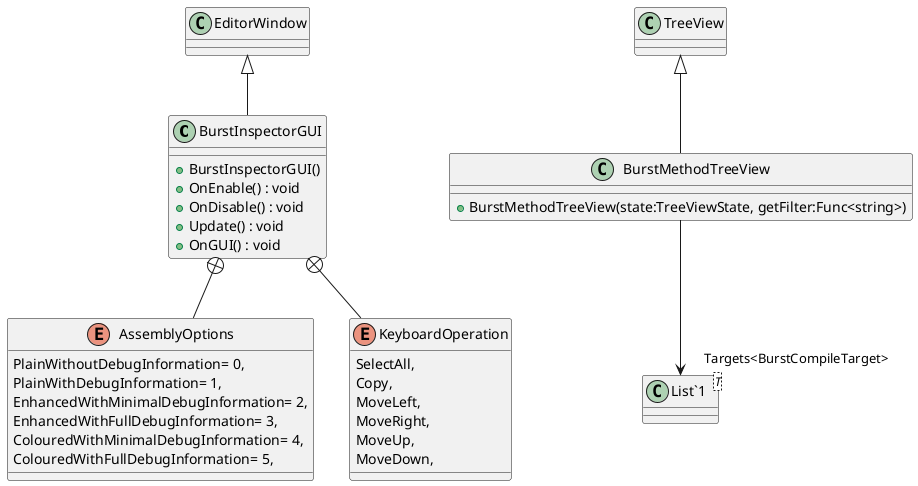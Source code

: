 @startuml
class BurstInspectorGUI {
    + BurstInspectorGUI()
    + OnEnable() : void
    + OnDisable() : void
    + Update() : void
    + OnGUI() : void
}
class BurstMethodTreeView {
    + BurstMethodTreeView(state:TreeViewState, getFilter:Func<string>)
}
enum AssemblyOptions {
    PlainWithoutDebugInformation= 0,
    PlainWithDebugInformation= 1,
    EnhancedWithMinimalDebugInformation= 2,
    EnhancedWithFullDebugInformation= 3,
    ColouredWithMinimalDebugInformation= 4,
    ColouredWithFullDebugInformation= 5,
}
enum KeyboardOperation {
    SelectAll,
    Copy,
    MoveLeft,
    MoveRight,
    MoveUp,
    MoveDown,
}
class "List`1"<T> {
}
EditorWindow <|-- BurstInspectorGUI
TreeView <|-- BurstMethodTreeView
BurstMethodTreeView --> "Targets<BurstCompileTarget>" "List`1"
BurstInspectorGUI +-- AssemblyOptions
BurstInspectorGUI +-- KeyboardOperation
@enduml
